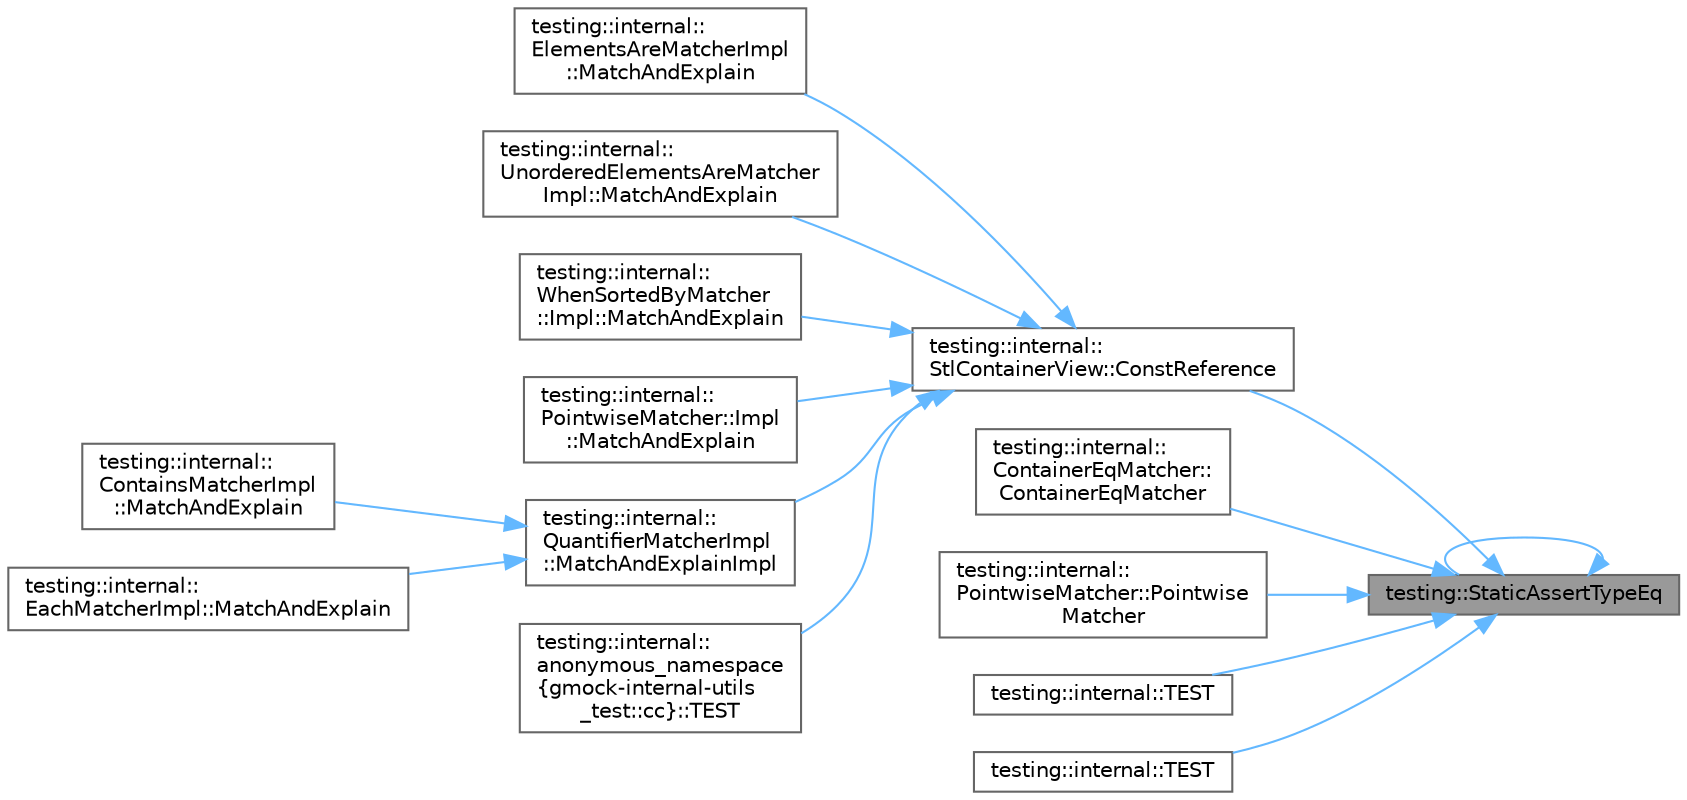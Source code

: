 digraph "testing::StaticAssertTypeEq"
{
 // LATEX_PDF_SIZE
  bgcolor="transparent";
  edge [fontname=Helvetica,fontsize=10,labelfontname=Helvetica,labelfontsize=10];
  node [fontname=Helvetica,fontsize=10,shape=box,height=0.2,width=0.4];
  rankdir="RL";
  Node1 [id="Node000001",label="testing::StaticAssertTypeEq",height=0.2,width=0.4,color="gray40", fillcolor="grey60", style="filled", fontcolor="black",tooltip=" "];
  Node1 -> Node2 [id="edge1_Node000001_Node000002",dir="back",color="steelblue1",style="solid",tooltip=" "];
  Node2 [id="Node000002",label="testing::internal::\lStlContainerView::ConstReference",height=0.2,width=0.4,color="grey40", fillcolor="white", style="filled",URL="$classtesting_1_1internal_1_1_stl_container_view.html#a36eccf53329730f6e55c12002128bf25",tooltip=" "];
  Node2 -> Node3 [id="edge2_Node000002_Node000003",dir="back",color="steelblue1",style="solid",tooltip=" "];
  Node3 [id="Node000003",label="testing::internal::\lElementsAreMatcherImpl\l::MatchAndExplain",height=0.2,width=0.4,color="grey40", fillcolor="white", style="filled",URL="$classtesting_1_1internal_1_1_elements_are_matcher_impl.html#a6562159fa83e09417c3552fd881f878e",tooltip=" "];
  Node2 -> Node4 [id="edge3_Node000002_Node000004",dir="back",color="steelblue1",style="solid",tooltip=" "];
  Node4 [id="Node000004",label="testing::internal::\lUnorderedElementsAreMatcher\lImpl::MatchAndExplain",height=0.2,width=0.4,color="grey40", fillcolor="white", style="filled",URL="$classtesting_1_1internal_1_1_unordered_elements_are_matcher_impl.html#a4031291eef9be8c1e9e1effdd02c4334",tooltip=" "];
  Node2 -> Node5 [id="edge4_Node000002_Node000005",dir="back",color="steelblue1",style="solid",tooltip=" "];
  Node5 [id="Node000005",label="testing::internal::\lWhenSortedByMatcher\l::Impl::MatchAndExplain",height=0.2,width=0.4,color="grey40", fillcolor="white", style="filled",URL="$classtesting_1_1internal_1_1_when_sorted_by_matcher_1_1_impl.html#a9d8f57c729df8c041f2fd7febbc950da",tooltip=" "];
  Node2 -> Node6 [id="edge5_Node000002_Node000006",dir="back",color="steelblue1",style="solid",tooltip=" "];
  Node6 [id="Node000006",label="testing::internal::\lPointwiseMatcher::Impl\l::MatchAndExplain",height=0.2,width=0.4,color="grey40", fillcolor="white", style="filled",URL="$classtesting_1_1internal_1_1_pointwise_matcher_1_1_impl.html#a4253946989f3743c4dd983909f2d062b",tooltip=" "];
  Node2 -> Node7 [id="edge6_Node000002_Node000007",dir="back",color="steelblue1",style="solid",tooltip=" "];
  Node7 [id="Node000007",label="testing::internal::\lQuantifierMatcherImpl\l::MatchAndExplainImpl",height=0.2,width=0.4,color="grey40", fillcolor="white", style="filled",URL="$classtesting_1_1internal_1_1_quantifier_matcher_impl.html#ab8f64532b70f47fc60f7983ebe5cbfc6",tooltip=" "];
  Node7 -> Node8 [id="edge7_Node000007_Node000008",dir="back",color="steelblue1",style="solid",tooltip=" "];
  Node8 [id="Node000008",label="testing::internal::\lContainsMatcherImpl\l::MatchAndExplain",height=0.2,width=0.4,color="grey40", fillcolor="white", style="filled",URL="$classtesting_1_1internal_1_1_contains_matcher_impl.html#a1cb9f1d2da48bd4a48c281215f8f94e9",tooltip=" "];
  Node7 -> Node9 [id="edge8_Node000007_Node000009",dir="back",color="steelblue1",style="solid",tooltip=" "];
  Node9 [id="Node000009",label="testing::internal::\lEachMatcherImpl::MatchAndExplain",height=0.2,width=0.4,color="grey40", fillcolor="white", style="filled",URL="$classtesting_1_1internal_1_1_each_matcher_impl.html#a3b8ca89c85a96bbbcc74196ad29bf1ec",tooltip=" "];
  Node2 -> Node10 [id="edge9_Node000002_Node000010",dir="back",color="steelblue1",style="solid",tooltip=" "];
  Node10 [id="Node000010",label="testing::internal::\lanonymous_namespace\l\{gmock-internal-utils\l_test::cc\}::TEST",height=0.2,width=0.4,color="grey40", fillcolor="white", style="filled",URL="$namespacetesting_1_1internal_1_1anonymous__namespace_02gmock-internal-utils__test_8cc_03.html#a6795cec3d94adf512b49a452bcdc8493",tooltip=" "];
  Node1 -> Node11 [id="edge10_Node000001_Node000011",dir="back",color="steelblue1",style="solid",tooltip=" "];
  Node11 [id="Node000011",label="testing::internal::\lContainerEqMatcher::\lContainerEqMatcher",height=0.2,width=0.4,color="grey40", fillcolor="white", style="filled",URL="$classtesting_1_1internal_1_1_container_eq_matcher.html#ad9a4c224c92176d57a865191f419802f",tooltip=" "];
  Node1 -> Node12 [id="edge11_Node000001_Node000012",dir="back",color="steelblue1",style="solid",tooltip=" "];
  Node12 [id="Node000012",label="testing::internal::\lPointwiseMatcher::Pointwise\lMatcher",height=0.2,width=0.4,color="grey40", fillcolor="white", style="filled",URL="$classtesting_1_1internal_1_1_pointwise_matcher.html#aa6e63218a93062d5055428462417821f",tooltip=" "];
  Node1 -> Node1 [id="edge12_Node000001_Node000001",dir="back",color="steelblue1",style="solid",tooltip=" "];
  Node1 -> Node13 [id="edge13_Node000001_Node000013",dir="back",color="steelblue1",style="solid",tooltip=" "];
  Node13 [id="Node000013",label="testing::internal::TEST",height=0.2,width=0.4,color="grey40", fillcolor="white", style="filled",URL="$namespacetesting_1_1internal.html#afc0e95a0472d243967fd4720c681c478",tooltip=" "];
  Node1 -> Node14 [id="edge14_Node000001_Node000014",dir="back",color="steelblue1",style="solid",tooltip=" "];
  Node14 [id="Node000014",label="testing::internal::TEST",height=0.2,width=0.4,color="grey40", fillcolor="white", style="filled",URL="$namespacetesting_1_1internal.html#abd56ca990c5b8c1aea44d15028a74f33",tooltip=" "];
}
